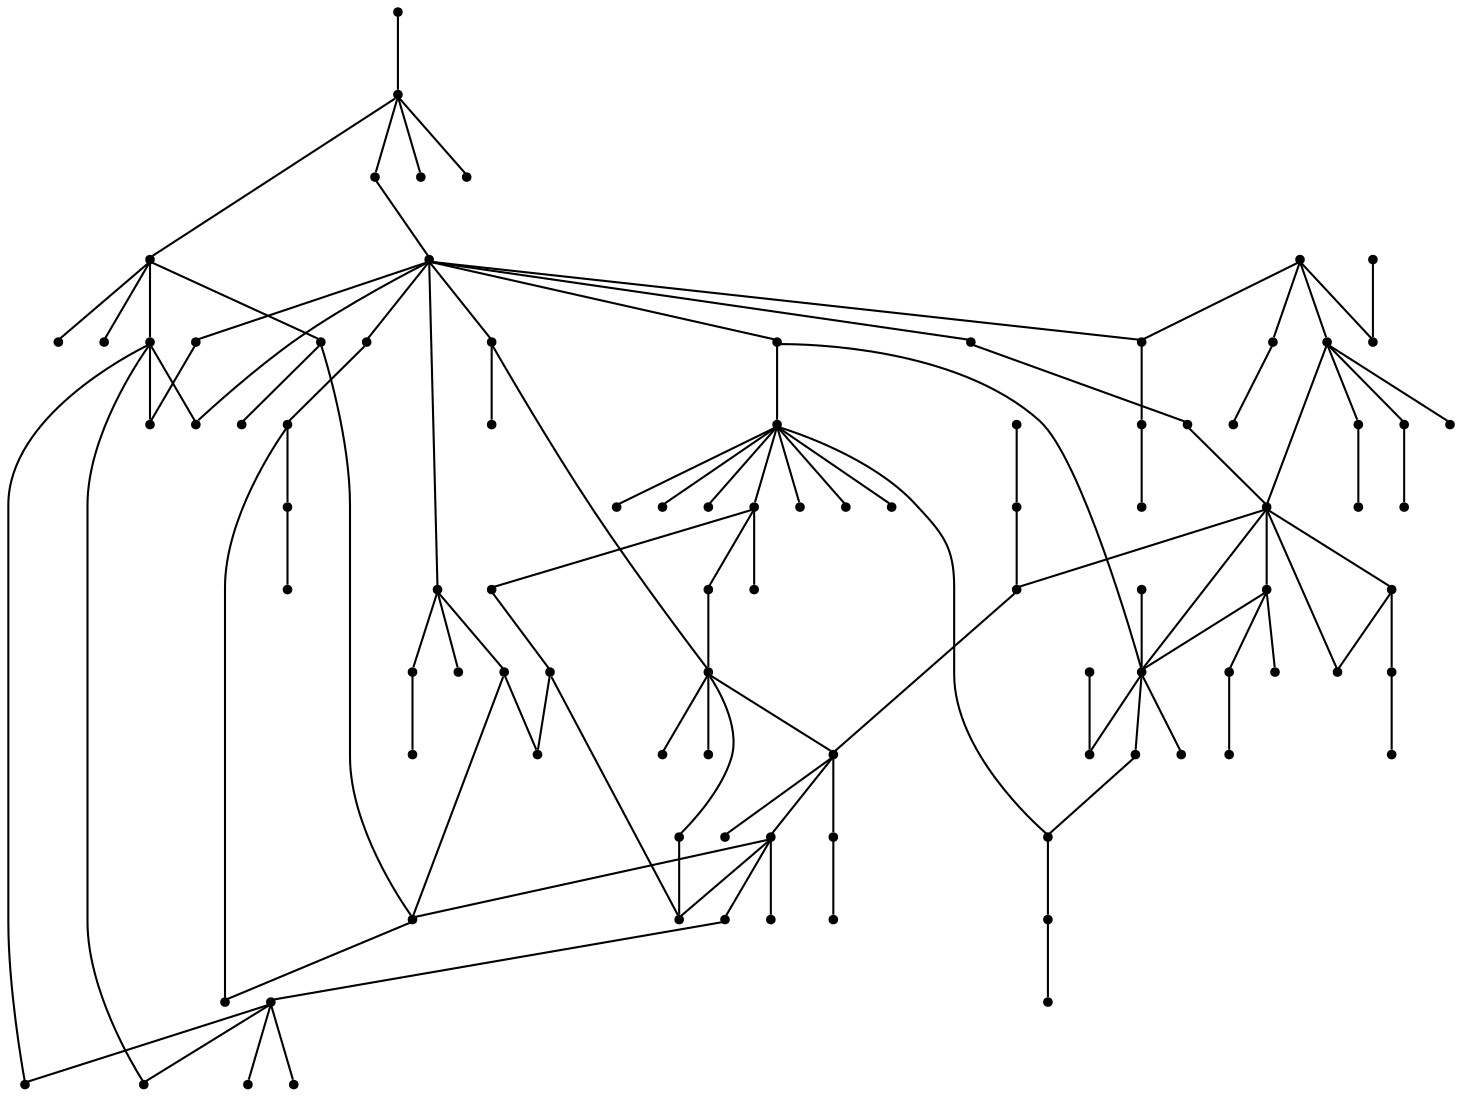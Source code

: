graph {
  node [shape=point,comment="{\"directed\":false,\"doi\":\"10.1007/978-3-642-36763-2_37\",\"figure\":\"8 (2)\"}"]

  v0 [pos="1379.760348289473,819.3062475241795"]
  v1 [pos="1360.4047343805166,753.0892431380257"]
  v2 [pos="1370.2993088391788,850.2634488520288"]
  v3 [pos="1440.4187291946268,855.4225266877042"]
  v4 [pos="1358.2532198746517,902.2907635858222"]
  v5 [pos="1338.4619077359769,926.7967648374381"]
  v6 [pos="1320.3946830139075,899.7110974905985"]
  v7 [pos="1322.9756605820683,1002.90308274975"]
  v8 [pos="1394.3885918690723,923.3566801380321"]
  v9 [pos="1290.708669168256,1007.2037132307241"]
  v10 [pos="1293.2896467364167,937.5485953946455"]
  v11 [pos="1262.3152437038782,925.5069953785194"]
  v12 [pos="1258.012214692148,981.8328421664199"]
  v13 [pos="1258.012214692148,943.9954714397587"]
  v14 [pos="1315.2314872065174,947.8670054207682"]
  v15 [pos="1292.4307206118253,769.429502385645"]
  v16 [pos="1260.163729198013,785.3371359608415"]
  v17 [pos="1273.0709075084824,1034.2893805775639"]
  v18 [pos="1251.9870069885337,1054.4978989885062"]
  v19 [pos="1271.7783191272085,900.140448345335"]
  v20 [pos="1265.3278475556854,852.8431149472524"]
  v21 [pos="1282.965609215459,833.9212183549283"]
  v22 [pos="1245.5365354170106,885.9494551247693"]
  v23 [pos="1237.7934754642135,808.554671321744"]
  v24 [pos="1233.4903192041686,759.5401888594871"]
  v25 [pos="1220.5841906922963,1023.9709705514412"]
  v26 [pos="1184.4486914495608,1002.0403113639288"]
  v27 [pos="1164.657379310886,1018.3825418610293"]
  v28 [pos="1214.558982988682,772.4382649808335"]
  v29 [pos="1213.2704665534802,978.3939338578332"]
  v30 [pos="1196.4907084680158,953.8845306111449"]
  v31 [pos="1211.5526143042978,928.088632723224"]
  v32 [pos="1204.6674306774953,750.0804805428374"]
  v33 [pos="1198.2127599115852,831.7709031144412"]
  v34 [pos="1160.7838133614516,956.8932932063332"]
  v35 [pos="1184.0150291928783,1035.1521519633852"]
  v36 [pos="1158.202708544976,1060.9490990647394"]
  v37 [pos="1155.1922679145198,1045.470307634736"]
  v38 [pos="1174.1204547342163,757.8192244737365"]
  v39 [pos="1134.9724152638312,748.7886126570515"]
  v40 [pos="1161.2132764237472,862.302823263902"]
  v41 [pos="1143.5755147639734,879.5025790796561"]
  v42 [pos="1158.6321716072716,987.8546913879165"]
  v43 [pos="1152.6111630980442,843.3831522758309"]
  v44 [pos="1167.2384841273615,829.6246575503022"]
  v45 [pos="1139.2724857522433,859.2899909923655"]
  v46 [pos="1174.9835800531946,849.834352352064"]
  v47 [pos="1126.366229992056,831.7709031144412"]
  v48 [pos="1137.554506254746,777.5973428165089"]
  v49 [pos="1139.7060207606112,760.8279870689249"]
  v50 [pos="1136.6955801301547,1026.9799875014012"]
  v51 [pos="1102.2769469621626,1009.7833793259477"]
  v52 [pos="1073.0205234271214,1035.5812484633498"]
  v53 [pos="1083.7760599834107,1021.3915588109893"]
  v54 [pos="1129.8103328791951,999.0315487687403"]
  v55 [pos="1127.65881837333,930.6682988184477"]
  v56 [pos="1159.4912249801778,920.3479175428438"]
  v57 [pos="1140.1356110712215,808.9880918528287"]
  v58 [pos="1122.9261990509895,799.0977291132373"]
  v59 [pos="1100.5548955185932,823.6028083288056"]
  v60 [pos="1075.1720379329865,858.8606401376289"]
  v61 [pos="1122.9261990509895,913.8967174666108"]
  v62 [pos="1151.3185747167704,912.1798227572084"]
  v63 [pos="1106.5759040278206,879.0691585485713"]
  v64 [pos="1116.4704784864828,863.1615249733751"]
  v65 [pos="1106.5759040278206,916.9098040929191"]
  v66 [pos="1125.9367669297606,890.6804856739135"]
  v67 [pos="1106.146440965525,954.7429779658461"]
  v68 [pos="1120.7746845451243,970.6549355721625"]
  v69 [pos="1103.5653361490495,896.2689143643255"]
  v70 [pos="1088.5086793057512,940.5573579898338"]
  v71 [pos="1070.439418610646,990.43435748314"]
  v72 [pos="1100.1254324562976,835.2130862407142"]
  v73 [pos="1062.6963268457705,812.8553018027181"]
  v74 [pos="1095.392813133957,780.6061054116972"]
  v75 [pos="1100.9843585808887,799.5270799679736"]
  v76 [pos="1073.4499864894171,748.7886126570515"]
  v77 [pos="1088.938142368047,810.2756357074945"]
  v78 [pos="1119.9157584205332,784.9080394608767"]
  v79 [pos="1070.0099555483503,776.7348257854594"]
  v80 [pos="1060.1153492776095,760.3986362141883"]
  v81 [pos="1095.392813133957,755.2395583785129"]
  v82 [pos="1073.8836487460997,796.0848968417006"]
  v83 [pos="1083.3465969211152,922.498232783331"]
  v84 [pos="1088.0792162434557,1046.7581058441738"]
  v85 [pos="1087.6497531811601,904.8704296810458"]
  v86 [pos="1079.4751941930315,835.2130862407142"]
  v87 [pos="1052.3722257006555,845.9628183710546"]
  v88 [pos="1047.6396700024723,864.8824893591255"]
  v89 [pos="1055.382729955269,791.3549155059898"]
  v90 [pos="1067.8584410424853,950.4464171612201"]
  v91 [pos="1045.487089791971,888.5291212199929"]
  v92 [pos="1070.0099555483503,916.9098040929191"]
  v93 [pos="1045.0576267296753,811.996854448017"]
  v94 [pos="1060.9742754022009,905.2995261810104"]
  v95 [pos="1037.7440298391741,847.2546862568404"]

  v0 -- v1 [id="-1",pos="1379.760348289473,819.3062475241795 1360.4047343805166,753.0892431380257 1360.4047343805166,753.0892431380257 1360.4047343805166,753.0892431380257"]
  v95 -- v87 [id="-2",pos="1037.7440298391741,847.2546862568404 1052.3722257006555,845.9628183710546 1052.3722257006555,845.9628183710546 1052.3722257006555,845.9628183710546"]
  v91 -- v74 [id="-3",pos="1045.487089791971,888.5291212199929 1095.392813133957,780.6061054116972 1095.392813133957,780.6061054116972 1095.392813133957,780.6061054116972"]
  v91 -- v60 [id="-4",pos="1045.487089791971,888.5291212199929 1075.1720379329865,858.8606401376289 1075.1720379329865,858.8606401376289 1075.1720379329865,858.8606401376289"]
  v94 -- v60 [id="-5",pos="1060.9742754022009,905.2995261810104 1075.1720379329865,858.8606401376289 1075.1720379329865,858.8606401376289 1075.1720379329865,858.8606401376289"]
  v73 -- v93 [id="-6",pos="1062.6963268457705,812.8553018027181 1045.0576267296753,811.996854448017 1045.0576267296753,811.996854448017 1045.0576267296753,811.996854448017"]
  v90 -- v92 [id="-7",pos="1067.8584410424853,950.4464171612201 1070.0099555483503,916.9098040929191 1070.0099555483503,916.9098040929191 1070.0099555483503,916.9098040929191"]
  v92 -- v47 [id="-8",pos="1070.0099555483503,916.9098040929191 1126.366229992056,831.7709031144412 1126.366229992056,831.7709031144412 1126.366229992056,831.7709031144412"]
  v71 -- v54 [id="-9",pos="1070.439418610646,990.43435748314 1129.8103328791951,999.0315487687403 1129.8103328791951,999.0315487687403 1129.8103328791951,999.0315487687403"]
  v71 -- v67 [id="-10",pos="1070.439418610646,990.43435748314 1106.146440965525,954.7429779658461 1106.146440965525,954.7429779658461 1106.146440965525,954.7429779658461"]
  v71 -- v61 [id="-11",pos="1070.439418610646,990.43435748314 1122.9261990509895,913.8967174666108 1122.9261990509895,913.8967174666108 1122.9261990509895,913.8967174666108"]
  v71 -- v91 [id="-12",pos="1070.439418610646,990.43435748314 1045.487089791971,888.5291212199929 1045.487089791971,888.5291212199929 1045.487089791971,888.5291212199929"]
  v71 -- v90 [id="-13",pos="1070.439418610646,990.43435748314 1067.8584410424853,950.4464171612201 1067.8584410424853,950.4464171612201 1067.8584410424853,950.4464171612201"]
  v71 -- v70 [id="-14",pos="1070.439418610646,990.43435748314 1088.5086793057512,940.5573579898338 1088.5086793057512,940.5573579898338 1088.5086793057512,940.5573579898338"]
  v71 -- v42 [id="-15",pos="1070.439418610646,990.43435748314 1158.6321716072716,987.8546913879165 1158.6321716072716,987.8546913879165 1158.6321716072716,987.8546913879165"]
  v71 -- v27 [id="-16",pos="1070.439418610646,990.43435748314 1164.657379310886,1018.3825418610293 1164.657379310886,1018.3825418610293 1164.657379310886,1018.3825418610293"]
  v82 -- v89 [id="-17",pos="1073.8836487460997,796.0848968417006 1055.382729955269,791.3549155059898 1055.382729955269,791.3549155059898 1055.382729955269,791.3549155059898"]
  v60 -- v88 [id="-18",pos="1075.1720379329865,858.8606401376289 1047.6396700024723,864.8824893591255 1047.6396700024723,864.8824893591255 1047.6396700024723,864.8824893591255"]
  v60 -- v86 [id="-19",pos="1075.1720379329865,858.8606401376289 1079.4751941930315,835.2130862407142 1079.4751941930315,835.2130862407142 1079.4751941930315,835.2130862407142"]
  v60 -- v87 [id="-20",pos="1075.1720379329865,858.8606401376289 1052.3722257006555,845.9628183710546 1052.3722257006555,845.9628183710546 1052.3722257006555,845.9628183710546"]
  v86 -- v77 [id="-21",pos="1079.4751941930315,835.2130862407142 1088.938142368047,810.2756357074945 1088.938142368047,810.2756357074945 1088.938142368047,810.2756357074945"]
  v83 -- v85 [id="-22",pos="1083.3465969211152,922.498232783331 1087.6497531811601,904.8704296810458 1087.6497531811601,904.8704296810458 1087.6497531811601,904.8704296810458"]
  v84 -- v50 [id="-23",pos="1088.0792162434557,1046.7581058441738 1136.6955801301547,1026.9799875014012 1136.6955801301547,1026.9799875014012 1136.6955801301547,1026.9799875014012"]
  v70 -- v83 [id="-24",pos="1088.5086793057512,940.5573579898338 1083.3465969211152,922.498232783331 1083.3465969211152,922.498232783331 1083.3465969211152,922.498232783331"]
  v77 -- v82 [id="-25",pos="1088.938142368047,810.2756357074945 1073.8836487460997,796.0848968417006 1073.8836487460997,796.0848968417006 1073.8836487460997,796.0848968417006"]
  v74 -- v81 [id="-26",pos="1095.392813133957,780.6061054116972 1095.392813133957,755.2395583785129 1095.392813133957,755.2395583785129 1095.392813133957,755.2395583785129"]
  v74 -- v80 [id="-27",pos="1095.392813133957,780.6061054116972 1060.1153492776095,760.3986362141883 1060.1153492776095,760.3986362141883 1060.1153492776095,760.3986362141883"]
  v74 -- v38 [id="-28",pos="1095.392813133957,780.6061054116972 1174.1204547342163,757.8192244737365 1174.1204547342163,757.8192244737365 1174.1204547342163,757.8192244737365"]
  v74 -- v79 [id="-29",pos="1095.392813133957,780.6061054116972 1070.0099555483503,776.7348257854594 1070.0099555483503,776.7348257854594 1070.0099555483503,776.7348257854594"]
  v74 -- v78 [id="-30",pos="1095.392813133957,780.6061054116972 1119.9157584205332,784.9080394608767 1119.9157584205332,784.9080394608767 1119.9157584205332,784.9080394608767"]
  v74 -- v77 [id="-31",pos="1095.392813133957,780.6061054116972 1088.938142368047,810.2756357074945 1088.938142368047,810.2756357074945 1088.938142368047,810.2756357074945"]
  v74 -- v76 [id="-32",pos="1095.392813133957,780.6061054116972 1073.4499864894171,748.7886126570515 1073.4499864894171,748.7886126570515 1073.4499864894171,748.7886126570515"]
  v74 -- v75 [id="-33",pos="1095.392813133957,780.6061054116972 1100.9843585808887,799.5270799679736 1100.9843585808887,799.5270799679736 1100.9843585808887,799.5270799679736"]
  v59 -- v73 [id="-34",pos="1100.5548955185932,823.6028083288056 1062.6963268457705,812.8553018027181 1062.6963268457705,812.8553018027181 1062.6963268457705,812.8553018027181"]
  v59 -- v72 [id="-35",pos="1100.5548955185932,823.6028083288056 1100.1254324562976,835.2130862407142 1100.1254324562976,835.2130862407142 1100.1254324562976,835.2130862407142"]
  v59 -- v60 [id="-36",pos="1100.5548955185932,823.6028083288056 1075.1720379329865,858.8606401376289 1075.1720379329865,858.8606401376289 1075.1720379329865,858.8606401376289"]
  v51 -- v71 [id="-37",pos="1102.2769469621626,1009.7833793259477 1070.439418610646,990.43435748314 1070.439418610646,990.43435748314 1070.439418610646,990.43435748314"]
  v69 -- v63 [id="-38",pos="1103.5653361490495,896.2689143643255 1106.5759040278206,879.0691585485713 1106.5759040278206,879.0691585485713 1106.5759040278206,879.0691585485713"]
  v69 -- v66 [id="-39",pos="1103.5653361490495,896.2689143643255 1125.9367669297606,890.6804856739135 1125.9367669297606,890.6804856739135 1125.9367669297606,890.6804856739135"]
  v69 -- v45 [id="-40",pos="1103.5653361490495,896.2689143643255 1139.2724857522433,859.2899909923655 1139.2724857522433,859.2899909923655 1139.2724857522433,859.2899909923655"]
  v69 -- v70 [id="-41",pos="1103.5653361490495,896.2689143643255 1088.5086793057512,940.5573579898338 1088.5086793057512,940.5573579898338 1088.5086793057512,940.5573579898338"]
  v67 -- v31 [id="-42",pos="1106.146440965525,954.7429779658461 1211.5526143042978,928.088632723224 1211.5526143042978,928.088632723224 1211.5526143042978,928.088632723224"]
  v67 -- v68 [id="-43",pos="1106.146440965525,954.7429779658461 1120.7746845451243,970.6549355721625 1120.7746845451243,970.6549355721625 1120.7746845451243,970.6549355721625"]
  v67 -- v55 [id="-44",pos="1106.146440965525,954.7429779658461 1127.65881837333,930.6682988184477 1127.65881837333,930.6682988184477 1127.65881837333,930.6682988184477"]
  v65 -- v66 [id="-45",pos="1106.5759040278206,916.9098040929191 1125.9367669297606,890.6804856739135 1125.9367669297606,890.6804856739135 1125.9367669297606,890.6804856739135"]
  v63 -- v64 [id="-46",pos="1106.5759040278206,879.0691585485713 1116.4704784864828,863.1615249733751 1116.4704784864828,863.1615249733751 1116.4704784864828,863.1615249733751"]
  v61 -- v20 [id="-47",pos="1122.9261990509895,913.8967174666108 1265.3278475556854,852.8431149472524 1265.3278475556854,852.8431149472524 1265.3278475556854,852.8431149472524"]
  v61 -- v62 [id="-48",pos="1122.9261990509895,913.8967174666108 1151.3185747167704,912.1798227572084 1151.3185747167704,912.1798227572084 1151.3185747167704,912.1798227572084"]
  v58 -- v48 [id="-49",pos="1122.9261990509895,799.0977291132373 1137.554506254746,777.5973428165089 1137.554506254746,777.5973428165089 1137.554506254746,777.5973428165089"]
  v58 -- v57 [id="-50",pos="1122.9261990509895,799.0977291132373 1140.1356110712215,808.9880918528287 1140.1356110712215,808.9880918528287 1140.1356110712215,808.9880918528287"]
  v47 -- v60 [id="-51",pos="1126.366229992056,831.7709031144412 1075.1720379329865,858.8606401376289 1075.1720379329865,858.8606401376289 1075.1720379329865,858.8606401376289"]
  v47 -- v23 [id="-52",pos="1126.366229992056,831.7709031144412 1237.7934754642135,808.554671321744 1237.7934754642135,808.554671321744 1237.7934754642135,808.554671321744"]
  v47 -- v59 [id="-53",pos="1126.366229992056,831.7709031144412 1100.5548955185932,823.6028083288056 1100.5548955185932,823.6028083288056 1100.5548955185932,823.6028083288056"]
  v47 -- v58 [id="-54",pos="1126.366229992056,831.7709031144412 1122.9261990509895,799.0977291132373 1122.9261990509895,799.0977291132373 1122.9261990509895,799.0977291132373"]
  v47 -- v57 [id="-55",pos="1126.366229992056,831.7709031144412 1140.1356110712215,808.9880918528287 1140.1356110712215,808.9880918528287 1140.1356110712215,808.9880918528287"]
  v55 -- v56 [id="-56",pos="1127.65881837333,930.6682988184477 1159.4912249801778,920.3479175428438 1159.4912249801778,920.3479175428438 1159.4912249801778,920.3479175428438"]
  v54 -- v26 [id="-57",pos="1129.8103328791951,999.0315487687403 1184.4486914495608,1002.0403113639288 1184.4486914495608,1002.0403113639288 1184.4486914495608,1002.0403113639288"]
  v50 -- v53 [id="-58",pos="1136.6955801301547,1026.9799875014012 1083.7760599834107,1021.3915588109893 1083.7760599834107,1021.3915588109893 1083.7760599834107,1021.3915588109893"]
  v50 -- v52 [id="-59",pos="1136.6955801301547,1026.9799875014012 1073.0205234271214,1035.5812484633498 1073.0205234271214,1035.5812484633498 1073.0205234271214,1035.5812484633498"]
  v50 -- v35 [id="-60",pos="1136.6955801301547,1026.9799875014012 1184.0150291928783,1035.1521519633852 1184.0150291928783,1035.1521519633852 1184.0150291928783,1035.1521519633852"]
  v50 -- v51 [id="-61",pos="1136.6955801301547,1026.9799875014012 1102.2769469621626,1009.7833793259477 1102.2769469621626,1009.7833793259477 1102.2769469621626,1009.7833793259477"]
  v48 -- v49 [id="-62",pos="1137.554506254746,777.5973428165089 1139.7060207606112,760.8279870689249 1139.7060207606112,760.8279870689249 1139.7060207606112,760.8279870689249"]
  v45 -- v43 [id="-63",pos="1139.2724857522433,859.2899909923655 1152.6111630980442,843.3831522758309 1152.6111630980442,843.3831522758309 1152.6111630980442,843.3831522758309"]
  v45 -- v40 [id="-64",pos="1139.2724857522433,859.2899909923655 1161.2132764237472,862.302823263902 1161.2132764237472,862.302823263902 1161.2132764237472,862.302823263902"]
  v45 -- v47 [id="-65",pos="1139.2724857522433,859.2899909923655 1126.366229992056,831.7709031144412 1126.366229992056,831.7709031144412 1126.366229992056,831.7709031144412"]
  v45 -- v46 [id="-66",pos="1139.2724857522433,859.2899909923655 1174.9835800531946,849.834352352064 1174.9835800531946,849.834352352064 1174.9835800531946,849.834352352064"]
  v43 -- v44 [id="-67",pos="1152.6111630980442,843.3831522758309 1167.2384841273615,829.6246575503022 1167.2384841273615,829.6246575503022 1167.2384841273615,829.6246575503022"]
  v42 -- v29 [id="-68",pos="1158.6321716072716,987.8546913879165 1213.2704665534802,978.3939338578332 1213.2704665534802,978.3939338578332 1213.2704665534802,978.3939338578332"]
  v40 -- v41 [id="-69",pos="1161.2132764237472,862.302823263902 1143.5755147639734,879.5025790796561 1143.5755147639734,879.5025790796561 1143.5755147639734,879.5025790796561"]
  v38 -- v39 [id="-70",pos="1174.1204547342163,757.8192244737365 1134.9724152638312,748.7886126570515 1134.9724152638312,748.7886126570515 1134.9724152638312,748.7886126570515"]
  v38 -- v24 [id="-71",pos="1174.1204547342163,757.8192244737365 1233.4903192041686,759.5401888594871 1233.4903192041686,759.5401888594871 1233.4903192041686,759.5401888594871"]
  v38 -- v33 [id="-72",pos="1174.1204547342163,757.8192244737365 1198.2127599115852,831.7709031144412 1198.2127599115852,831.7709031144412 1198.2127599115852,831.7709031144412"]
  v35 -- v25 [id="-73",pos="1184.0150291928783,1035.1521519633852 1220.5841906922963,1023.9709705514412 1220.5841906922963,1023.9709705514412 1220.5841906922963,1023.9709705514412"]
  v35 -- v37 [id="-74",pos="1184.0150291928783,1035.1521519633852 1155.1922679145198,1045.470307634736 1155.1922679145198,1045.470307634736 1155.1922679145198,1045.470307634736"]
  v35 -- v36 [id="-75",pos="1184.0150291928783,1035.1521519633852 1158.202708544976,1060.9490990647394 1158.202708544976,1060.9490990647394 1158.202708544976,1060.9490990647394"]
  v35 -- v17 [id="-76",pos="1184.0150291928783,1035.1521519633852 1273.0709075084824,1034.2893805775639 1273.0709075084824,1034.2893805775639 1273.0709075084824,1034.2893805775639"]
  v30 -- v34 [id="-77",pos="1196.4907084680158,953.8845306111449 1160.7838133614516,956.8932932063332 1160.7838133614516,956.8932932063332 1160.7838133614516,956.8932932063332"]
  v33 -- v20 [id="-78",pos="1198.2127599115852,831.7709031144412 1265.3278475556854,852.8431149472524 1265.3278475556854,852.8431149472524 1265.3278475556854,852.8431149472524"]
  v32 -- v28 [id="-79",pos="1204.6674306774953,750.0804805428374 1214.558982988682,772.4382649808335 1214.558982988682,772.4382649808335 1214.558982988682,772.4382649808335"]
  v31 -- v7 [id="-80",pos="1211.5526143042978,928.088632723224 1322.9756605820683,1002.90308274975 1322.9756605820683,1002.90308274975 1322.9756605820683,1002.90308274975"]
  v31 -- v16 [id="-81",pos="1211.5526143042978,928.088632723224 1260.163729198013,785.3371359608415 1260.163729198013,785.3371359608415 1260.163729198013,785.3371359608415"]
  v29 -- v9 [id="-82",pos="1213.2704665534802,978.3939338578332 1290.708669168256,1007.2037132307241 1290.708669168256,1007.2037132307241 1290.708669168256,1007.2037132307241"]
  v29 -- v30 [id="-83",pos="1213.2704665534802,978.3939338578332 1196.4907084680158,953.8845306111449 1196.4907084680158,953.8845306111449 1196.4907084680158,953.8845306111449"]
  v28 -- v23 [id="-84",pos="1214.558982988682,772.4382649808335 1237.7934754642135,808.554671321744 1237.7934754642135,808.554671321744 1237.7934754642135,808.554671321744"]
  v25 -- v27 [id="-85",pos="1220.5841906922963,1023.9709705514412 1164.657379310886,1018.3825418610293 1164.657379310886,1018.3825418610293 1164.657379310886,1018.3825418610293"]
  v25 -- v14 [id="-86",pos="1220.5841906922963,1023.9709705514412 1315.2314872065174,947.8670054207682 1315.2314872065174,947.8670054207682 1315.2314872065174,947.8670054207682"]
  v25 -- v26 [id="-87",pos="1220.5841906922963,1023.9709705514412 1184.4486914495608,1002.0403113639288 1184.4486914495608,1002.0403113639288 1184.4486914495608,1002.0403113639288"]
  v25 -- v12 [id="-88",pos="1220.5841906922963,1023.9709705514412 1258.012214692148,981.8328421664199 1258.012214692148,981.8328421664199 1258.012214692148,981.8328421664199"]
  v24 -- v15 [id="-89",pos="1233.4903192041686,759.5401888594871 1292.4307206118253,769.429502385645 1292.4307206118253,769.429502385645 1292.4307206118253,769.429502385645"]
  v23 -- v2 [id="-90",pos="1237.7934754642135,808.554671321744 1370.2993088391788,850.2634488520288 1370.2993088391788,850.2634488520288 1370.2993088391788,850.2634488520288"]
  v20 -- v22 [id="-91",pos="1265.3278475556854,852.8431149472524 1245.5365354170106,885.9494551247693 1245.5365354170106,885.9494551247693 1245.5365354170106,885.9494551247693"]
  v20 -- v19 [id="-92",pos="1265.3278475556854,852.8431149472524 1271.7783191272085,900.140448345335 1271.7783191272085,900.140448345335 1271.7783191272085,900.140448345335"]
  v20 -- v2 [id="-93",pos="1265.3278475556854,852.8431149472524 1370.2993088391788,850.2634488520288 1370.2993088391788,850.2634488520288 1370.2993088391788,850.2634488520288"]
  v20 -- v21 [id="-94",pos="1265.3278475556854,852.8431149472524 1282.965609215459,833.9212183549283 1282.965609215459,833.9212183549283 1282.965609215459,833.9212183549283"]
  v19 -- v5 [id="-95",pos="1271.7783191272085,900.140448345335 1338.4619077359769,926.7967648374381 1338.4619077359769,926.7967648374381 1338.4619077359769,926.7967648374381"]
  v17 -- v18 [id="-96",pos="1273.0709075084824,1034.2893805775639 1251.9870069885337,1054.4978989885062 1251.9870069885337,1054.4978989885062 1251.9870069885337,1054.4978989885062"]
  v17 -- v7 [id="-97",pos="1273.0709075084824,1034.2893805775639 1322.9756605820683,1002.90308274975 1322.9756605820683,1002.90308274975 1322.9756605820683,1002.90308274975"]
  v15 -- v5 [id="-98",pos="1292.4307206118253,769.429502385645 1338.4619077359769,926.7967648374381 1338.4619077359769,926.7967648374381 1338.4619077359769,926.7967648374381"]
  v15 -- v16 [id="-99",pos="1292.4307206118253,769.429502385645 1260.163729198013,785.3371359608415 1260.163729198013,785.3371359608415 1260.163729198013,785.3371359608415"]
  v10 -- v14 [id="-100",pos="1293.2896467364167,937.5485953946455 1315.2314872065174,947.8670054207682 1315.2314872065174,947.8670054207682 1315.2314872065174,947.8670054207682"]
  v10 -- v13 [id="-101",pos="1293.2896467364167,937.5485953946455 1258.012214692148,943.9954714397587 1258.012214692148,943.9954714397587 1258.012214692148,943.9954714397587"]
  v10 -- v12 [id="-102",pos="1293.2896467364167,937.5485953946455 1258.012214692148,981.8328421664199 1258.012214692148,981.8328421664199 1258.012214692148,981.8328421664199"]
  v10 -- v11 [id="-103",pos="1293.2896467364167,937.5485953946455 1262.3152437038782,925.5069953785194 1262.3152437038782,925.5069953785194 1262.3152437038782,925.5069953785194"]
  v6 -- v10 [id="-104",pos="1320.3946830139075,899.7110974905985 1293.2896467364167,937.5485953946455 1293.2896467364167,937.5485953946455 1293.2896467364167,937.5485953946455"]
  v7 -- v9 [id="-105",pos="1322.9756605820683,1002.90308274975 1290.708669168256,1007.2037132307241 1290.708669168256,1007.2037132307241 1290.708669168256,1007.2037132307241"]
  v4 -- v8 [id="-106",pos="1358.2532198746517,902.2907635858222 1394.3885918690723,923.3566801380321 1394.3885918690723,923.3566801380321 1394.3885918690723,923.3566801380321"]
  v4 -- v7 [id="-107",pos="1358.2532198746517,902.2907635858222 1322.9756605820683,1002.90308274975 1322.9756605820683,1002.90308274975 1322.9756605820683,1002.90308274975"]
  v4 -- v6 [id="-108",pos="1358.2532198746517,902.2907635858222 1320.3946830139075,899.7110974905985 1320.3946830139075,899.7110974905985 1320.3946830139075,899.7110974905985"]
  v4 -- v5 [id="-109",pos="1358.2532198746517,902.2907635858222 1338.4619077359769,926.7967648374381 1338.4619077359769,926.7967648374381 1338.4619077359769,926.7967648374381"]
  v2 -- v4 [id="-110",pos="1370.2993088391788,850.2634488520288 1358.2532198746517,902.2907635858222 1358.2532198746517,902.2907635858222 1358.2532198746517,902.2907635858222"]
  v2 -- v0 [id="-111",pos="1370.2993088391788,850.2634488520288 1379.760348289473,819.3062475241795 1379.760348289473,819.3062475241795 1379.760348289473,819.3062475241795"]
  v2 -- v3 [id="-112",pos="1370.2993088391788,850.2634488520288 1440.4187291946268,855.4225266877042 1440.4187291946268,855.4225266877042 1440.4187291946268,855.4225266877042"]
}